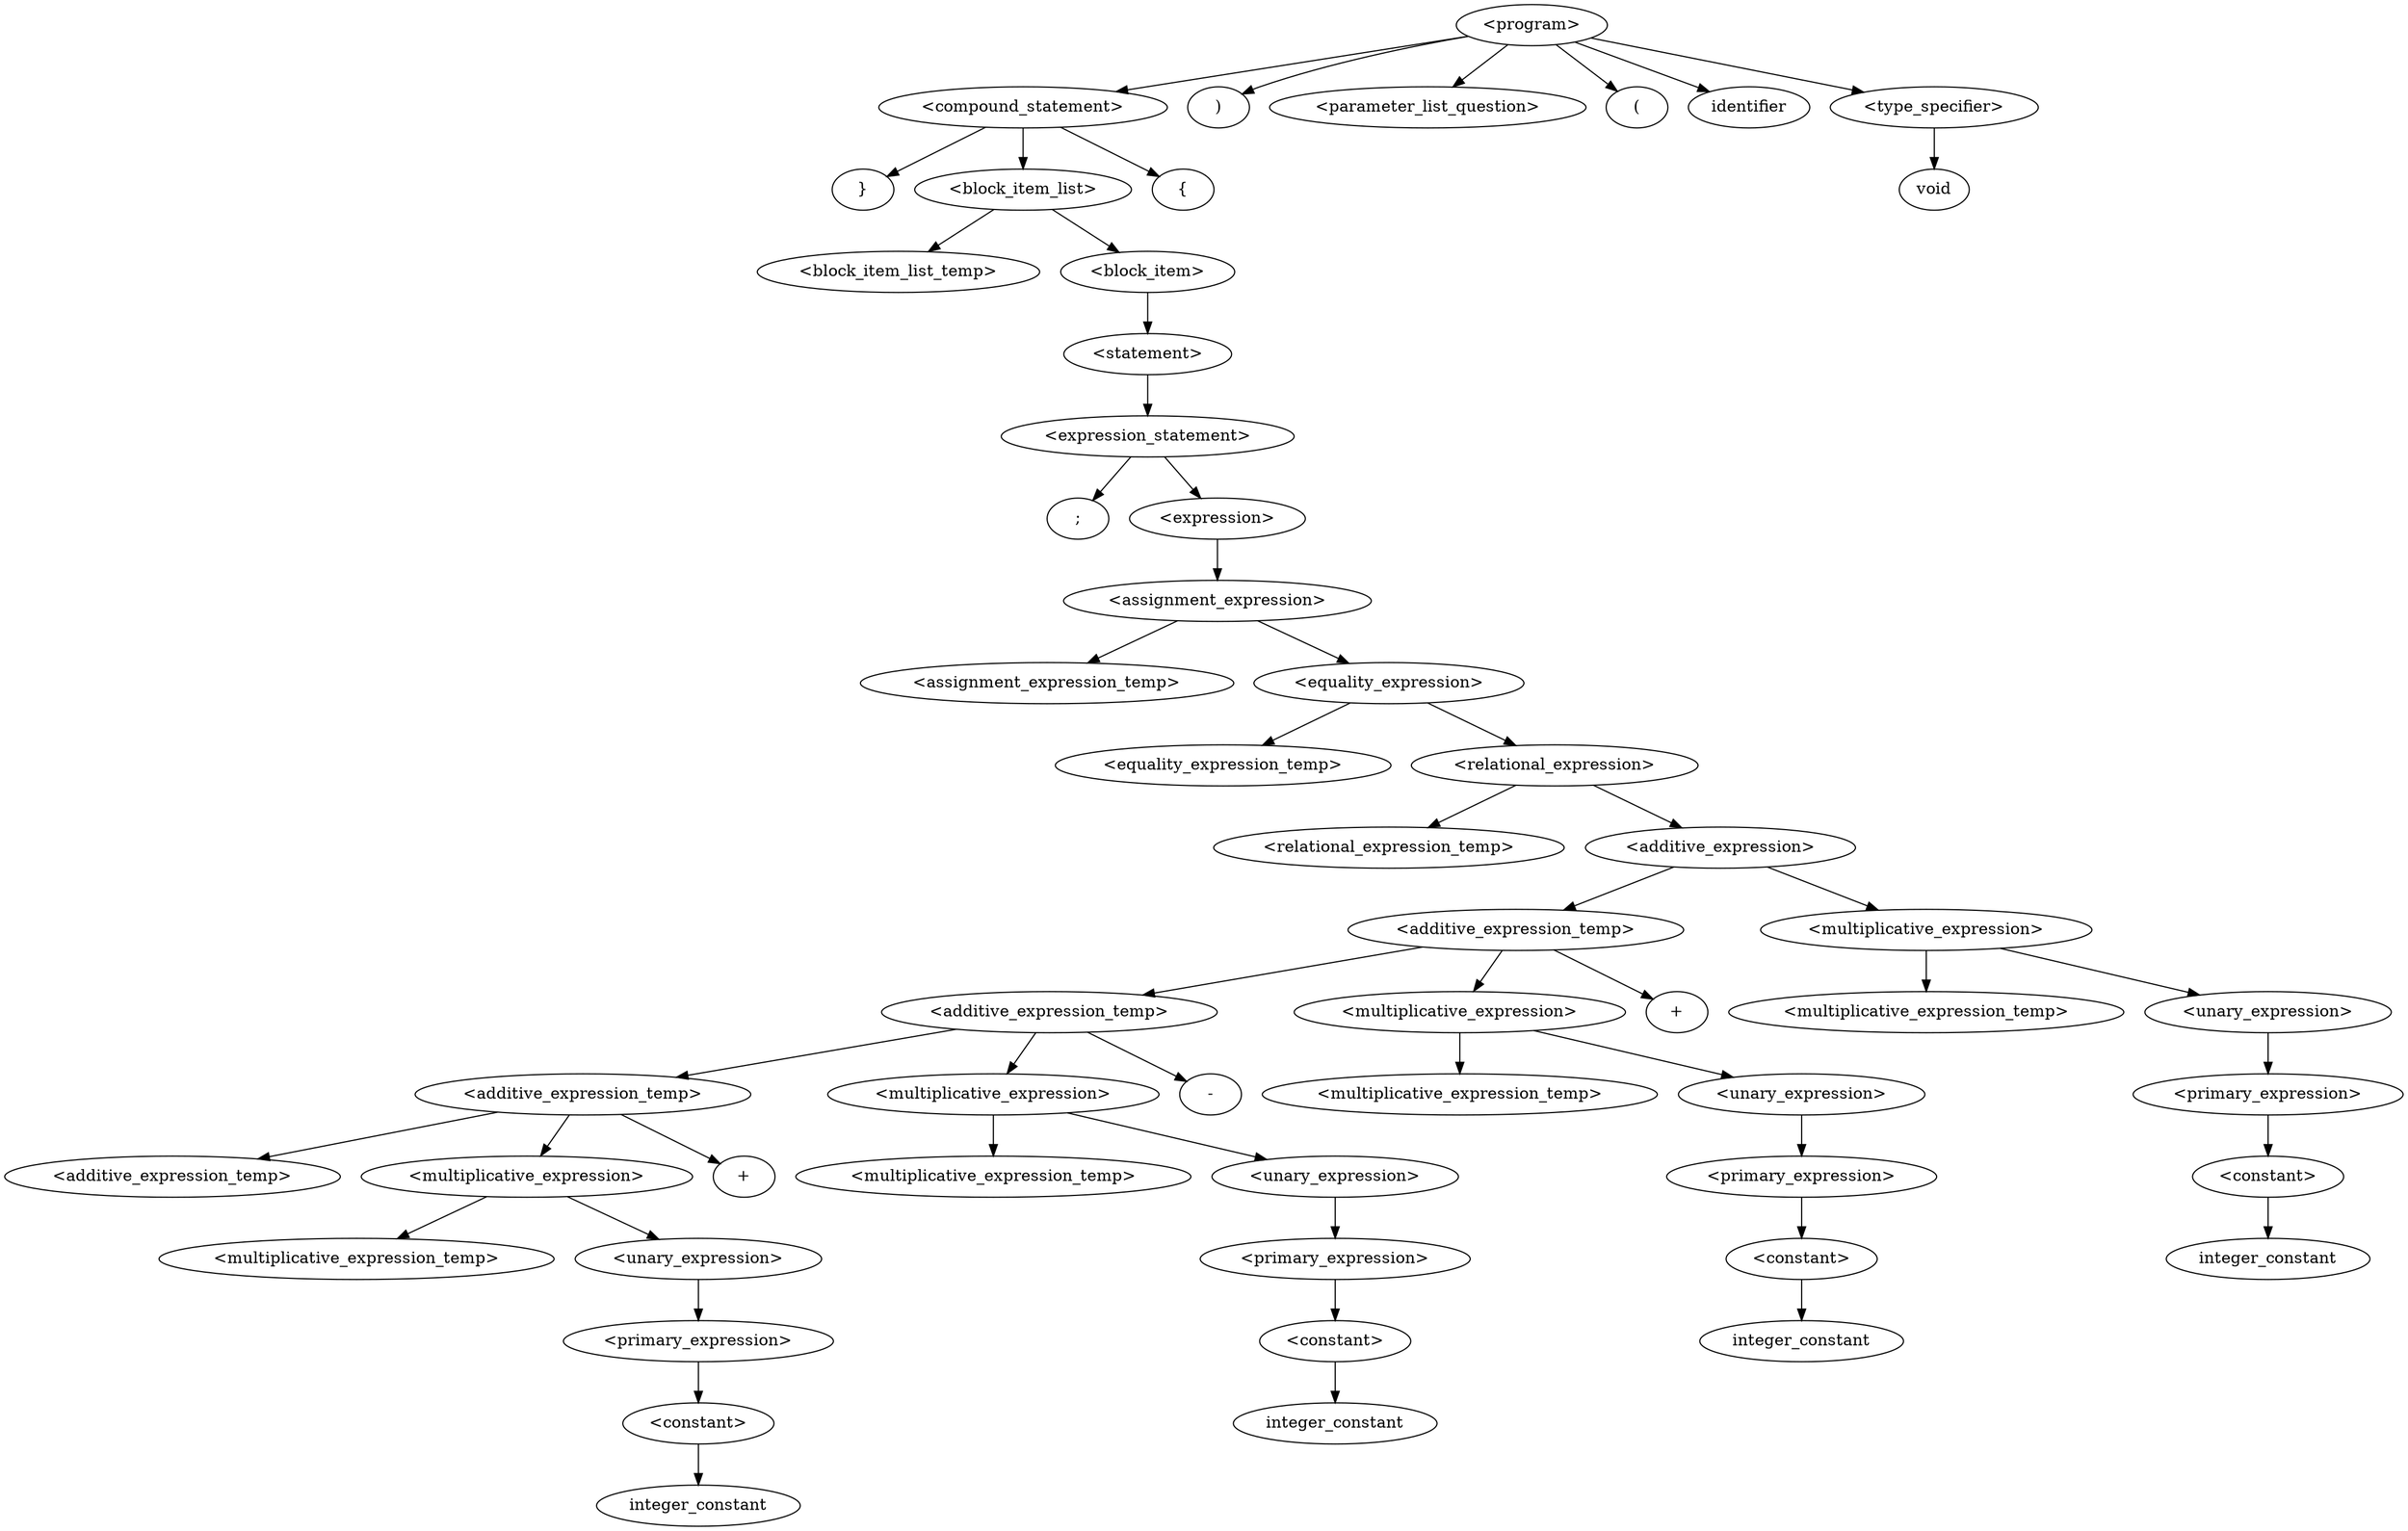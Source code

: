 digraph AST {
node1487470647 [label="<program>"];
node225290371 [label="<compound_statement>"];
node1169146729 [label="}"];
node225290371 -> node1169146729;
node2040352617 [label="<block_item_list>"];
node1237598030 [label="<block_item_list_temp>"];
node2040352617 -> node1237598030;
node688766789 [label="<block_item>"];
node302155142 [label="<statement>"];
node24606376 [label="<expression_statement>"];
node1772160903 [label=";"];
node24606376 -> node1772160903;
node756185697 [label="<expression>"];
node733672688 [label="<assignment_expression>"];
node297927961 [label="<assignment_expression_temp>"];
node733672688 -> node297927961;
node1891546521 [label="<equality_expression>"];
node1312884893 [label="<equality_expression_temp>"];
node1891546521 -> node1312884893;
node849373393 [label="<relational_expression>"];
node868964689 [label="<relational_expression_temp>"];
node849373393 -> node868964689;
node912011468 [label="<additive_expression>"];
node1881129850 [label="<additive_expression_temp>"];
node1095293768 [label="<additive_expression_temp>"];
node673186785 [label="<additive_expression_temp>"];
node2142080121 [label="<additive_expression_temp>"];
node673186785 -> node2142080121;
node1906808037 [label="<multiplicative_expression>"];
node1983025922 [label="<multiplicative_expression_temp>"];
node1906808037 -> node1983025922;
node1579526446 [label="<unary_expression>"];
node1308109015 [label="<primary_expression>"];
node11902257 [label="<constant>"];
node1660794022 [label="integer_constant"];
node11902257 -> node1660794022;
node1308109015 -> node11902257;
node1579526446 -> node1308109015;
node1906808037 -> node1579526446;
node673186785 -> node1906808037;
node300031246 [label="+"];
node673186785 -> node300031246;
node1095293768 -> node673186785;
node500179317 [label="<multiplicative_expression>"];
node824208363 [label="<multiplicative_expression_temp>"];
node500179317 -> node824208363;
node1048027629 [label="<unary_expression>"];
node1073533248 [label="<primary_expression>"];
node599491651 [label="<constant>"];
node293002476 [label="integer_constant"];
node599491651 -> node293002476;
node1073533248 -> node599491651;
node1048027629 -> node1073533248;
node500179317 -> node1048027629;
node1095293768 -> node500179317;
node302870502 [label="-"];
node1095293768 -> node302870502;
node1881129850 -> node1095293768;
node1268959798 [label="<multiplicative_expression>"];
node876926621 [label="<multiplicative_expression_temp>"];
node1268959798 -> node876926621;
node326298949 [label="<unary_expression>"];
node1786364562 [label="<primary_expression>"];
node928466577 [label="<constant>"];
node624271064 [label="integer_constant"];
node928466577 -> node624271064;
node1786364562 -> node928466577;
node326298949 -> node1786364562;
node1268959798 -> node326298949;
node1881129850 -> node1268959798;
node564742142 [label="+"];
node1881129850 -> node564742142;
node912011468 -> node1881129850;
node90205195 [label="<multiplicative_expression>"];
node135184888 [label="<multiplicative_expression_temp>"];
node90205195 -> node135184888;
node21257599 [label="<unary_expression>"];
node1782148126 [label="<primary_expression>"];
node1816089958 [label="<constant>"];
node306206744 [label="integer_constant"];
node1816089958 -> node306206744;
node1782148126 -> node1816089958;
node21257599 -> node1782148126;
node90205195 -> node21257599;
node912011468 -> node90205195;
node849373393 -> node912011468;
node1891546521 -> node849373393;
node733672688 -> node1891546521;
node756185697 -> node733672688;
node24606376 -> node756185697;
node302155142 -> node24606376;
node688766789 -> node302155142;
node2040352617 -> node688766789;
node225290371 -> node2040352617;
node827084938 [label="{"];
node225290371 -> node827084938;
node1487470647 -> node225290371;
node280265505 [label=")"];
node1487470647 -> node280265505;
node112619572 [label="<parameter_list_question>"];
node1487470647 -> node112619572;
node371619938 [label="("];
node1487470647 -> node371619938;
node1161667116 [label="identifier"];
node1487470647 -> node1161667116;
node1898220577 [label="<type_specifier>"];
node1143371233 [label="void"];
node1898220577 -> node1143371233;
node1487470647 -> node1898220577;
}
